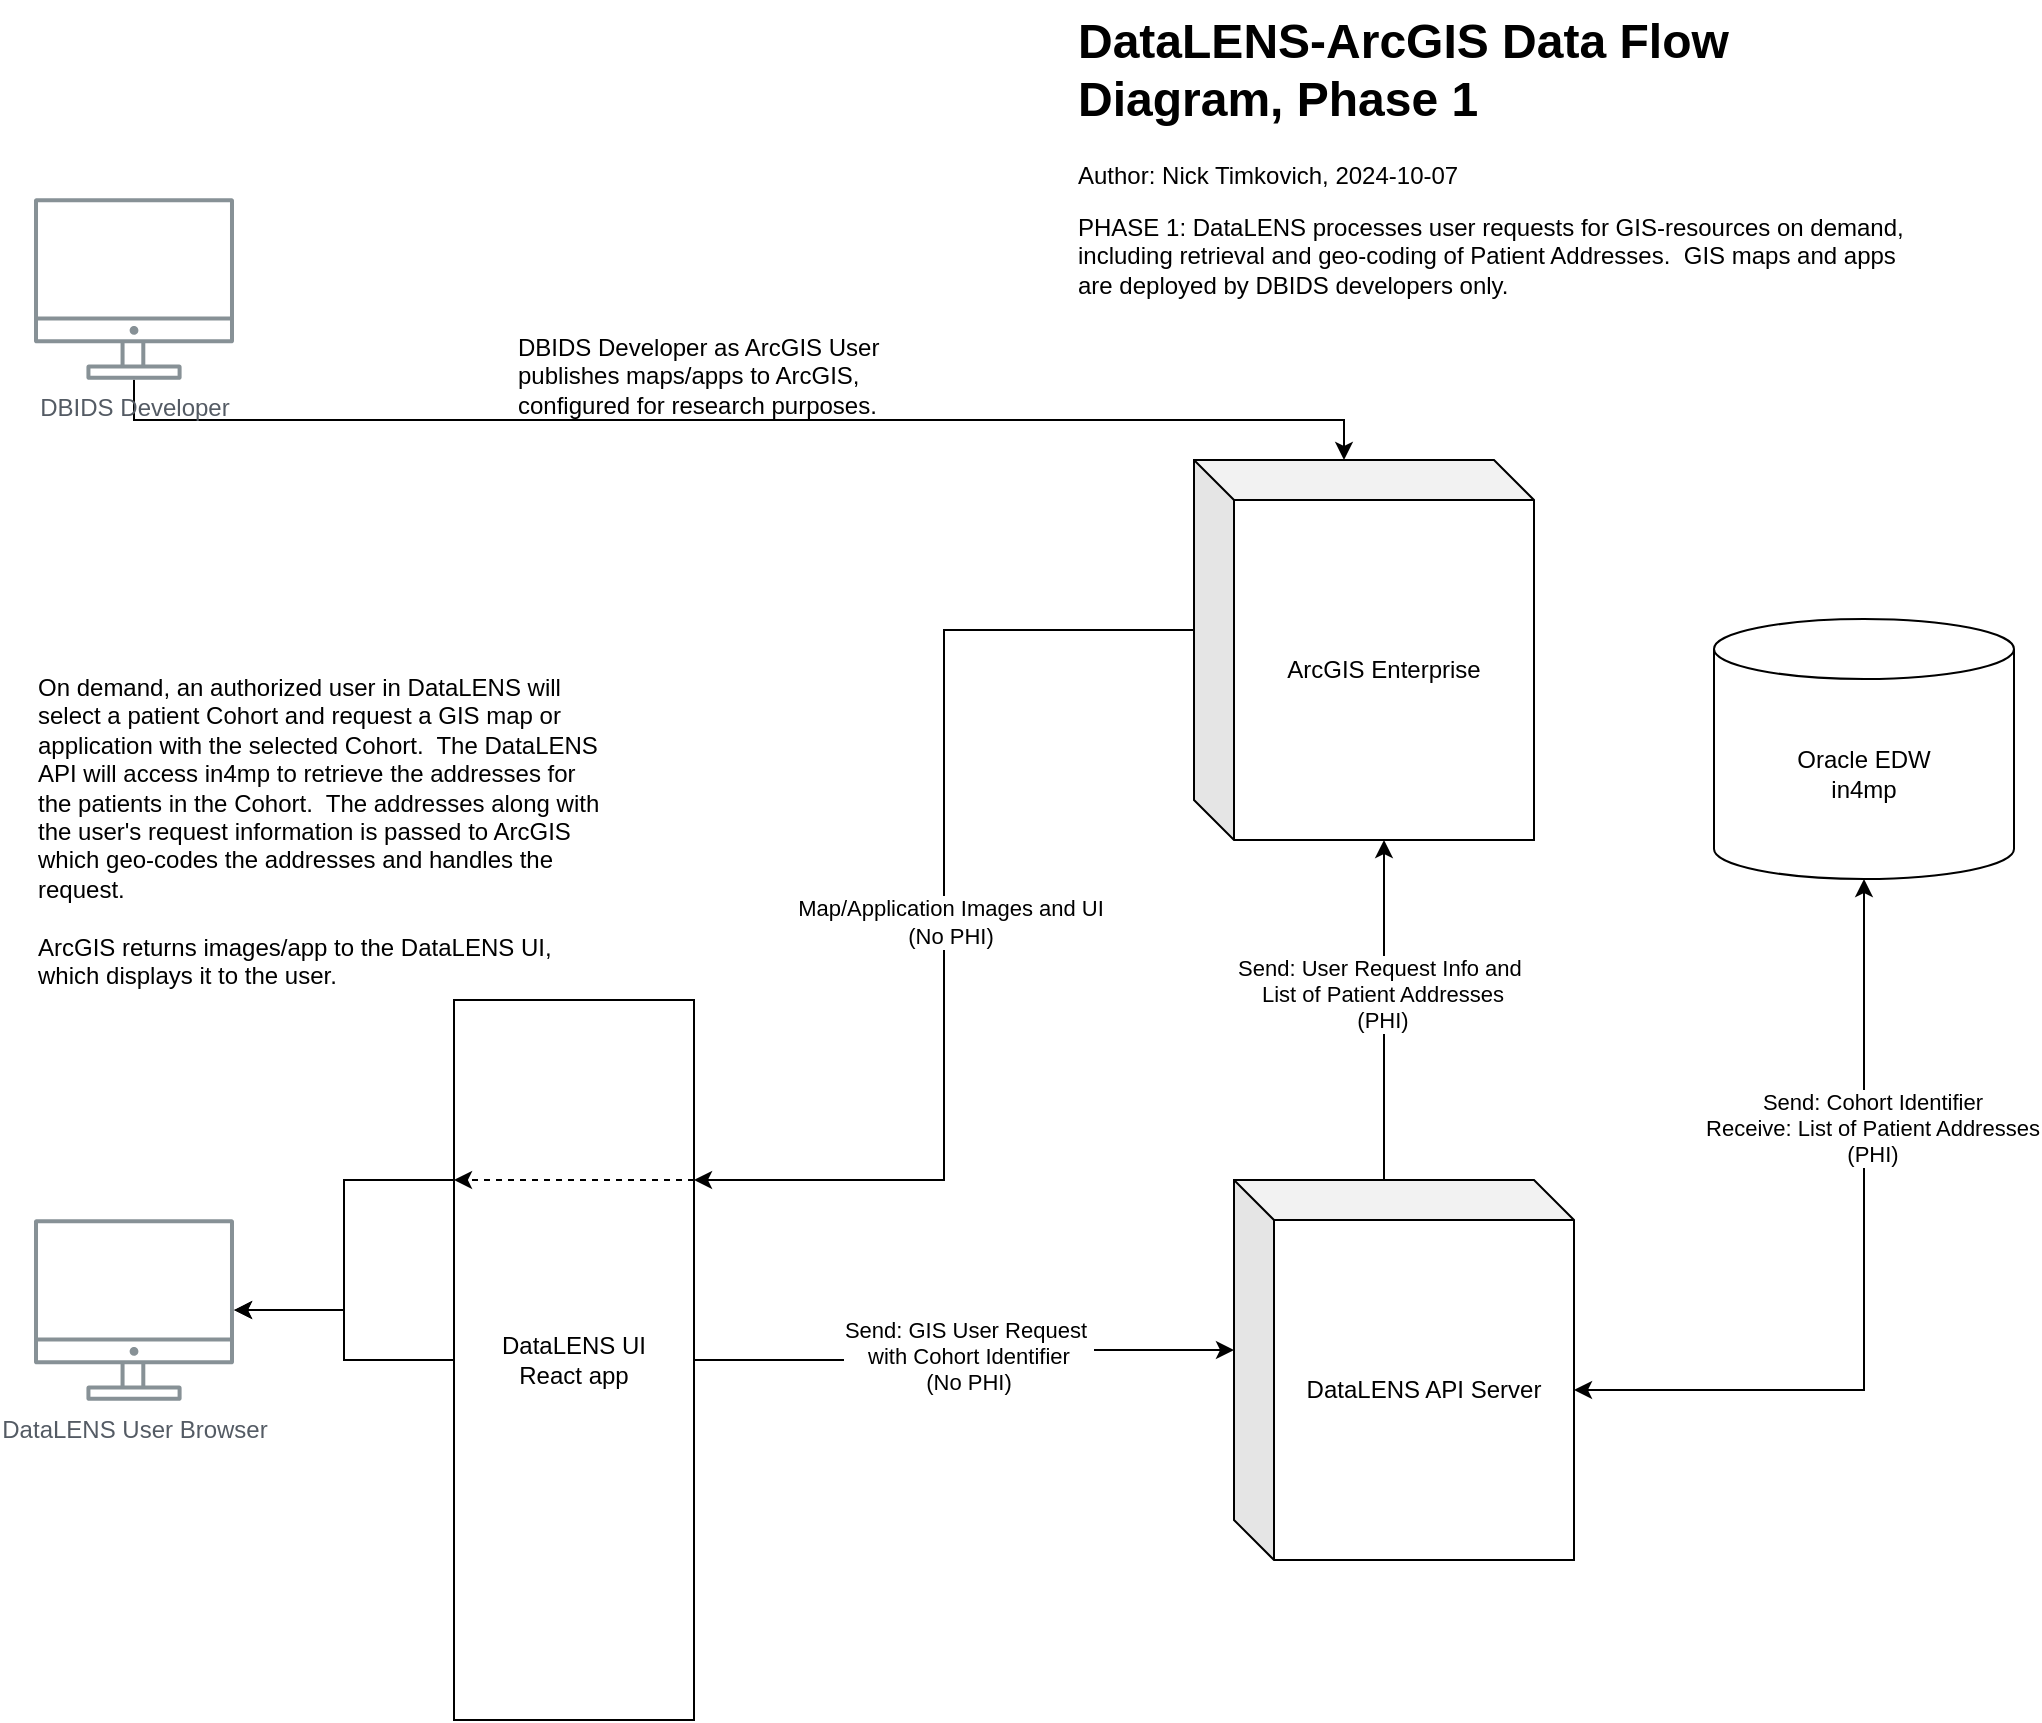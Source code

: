 <mxfile version="24.7.16" pages="2">
  <diagram name="Phase 1 Ad-Hoc Processing" id="2TKLxNtYmy6QfGoB0J_1">
    <mxGraphModel dx="2342" dy="791" grid="1" gridSize="10" guides="1" tooltips="1" connect="1" arrows="1" fold="1" page="1" pageScale="1" pageWidth="1100" pageHeight="850" math="0" shadow="0">
      <root>
        <mxCell id="0" />
        <mxCell id="1" parent="0" />
        <mxCell id="KiQSlgWOS6FslWwaCVDV-15" style="edgeStyle=orthogonalEdgeStyle;rounded=0;orthogonalLoop=1;jettySize=auto;html=1;exitX=0;exitY=0;exitDx=0;exitDy=85;exitPerimeter=0;entryX=1;entryY=0.25;entryDx=0;entryDy=0;" parent="1" source="KiQSlgWOS6FslWwaCVDV-1" target="KiQSlgWOS6FslWwaCVDV-13" edge="1">
          <mxGeometry relative="1" as="geometry" />
        </mxCell>
        <mxCell id="KiQSlgWOS6FslWwaCVDV-19" value="Map/Application Images and UI&lt;div&gt;(No PHI)&lt;/div&gt;" style="edgeLabel;html=1;align=center;verticalAlign=middle;resizable=0;points=[];" parent="KiQSlgWOS6FslWwaCVDV-15" vertex="1" connectable="0">
          <mxGeometry x="0.031" y="3" relative="1" as="geometry">
            <mxPoint as="offset" />
          </mxGeometry>
        </mxCell>
        <mxCell id="KiQSlgWOS6FslWwaCVDV-23" style="edgeStyle=orthogonalEdgeStyle;rounded=0;orthogonalLoop=1;jettySize=auto;html=1;exitX=0;exitY=0;exitDx=75;exitDy=0;exitPerimeter=0;startArrow=classic;startFill=1;endArrow=none;endFill=0;" parent="1" source="KiQSlgWOS6FslWwaCVDV-1" target="KiQSlgWOS6FslWwaCVDV-21" edge="1">
          <mxGeometry relative="1" as="geometry">
            <mxPoint x="190" y="340" as="targetPoint" />
          </mxGeometry>
        </mxCell>
        <mxCell id="KiQSlgWOS6FslWwaCVDV-1" value="ArcGIS Enterprise" style="shape=cube;whiteSpace=wrap;html=1;boundedLbl=1;backgroundOutline=1;darkOpacity=0.05;darkOpacity2=0.1;" parent="1" vertex="1">
          <mxGeometry x="590" y="380" width="170" height="190" as="geometry" />
        </mxCell>
        <mxCell id="KiQSlgWOS6FslWwaCVDV-2" value="Oracle EDW&lt;div&gt;in4mp&lt;/div&gt;" style="shape=cylinder3;whiteSpace=wrap;html=1;boundedLbl=1;backgroundOutline=1;size=15;" parent="1" vertex="1">
          <mxGeometry x="850" y="459.5" width="150" height="130" as="geometry" />
        </mxCell>
        <mxCell id="KiQSlgWOS6FslWwaCVDV-4" value="DataLENS User Browser" style="sketch=0;outlineConnect=0;gradientColor=none;fontColor=#545B64;strokeColor=none;fillColor=#879196;dashed=0;verticalLabelPosition=bottom;verticalAlign=top;align=center;html=1;fontSize=12;fontStyle=0;aspect=fixed;shape=mxgraph.aws4.illustration_desktop;pointerEvents=1" parent="1" vertex="1">
          <mxGeometry x="10" y="759.5" width="100" height="91" as="geometry" />
        </mxCell>
        <mxCell id="KiQSlgWOS6FslWwaCVDV-5" value="DataLENS API Server" style="shape=cube;whiteSpace=wrap;html=1;boundedLbl=1;backgroundOutline=1;darkOpacity=0.05;darkOpacity2=0.1;" parent="1" vertex="1">
          <mxGeometry x="610" y="740" width="170" height="190" as="geometry" />
        </mxCell>
        <mxCell id="KiQSlgWOS6FslWwaCVDV-10" style="edgeStyle=orthogonalEdgeStyle;rounded=0;orthogonalLoop=1;jettySize=auto;html=1;exitX=0;exitY=0;exitDx=170;exitDy=105;exitPerimeter=0;entryX=0.5;entryY=1;entryDx=0;entryDy=0;entryPerimeter=0;startArrow=classic;startFill=1;" parent="1" source="KiQSlgWOS6FslWwaCVDV-5" target="KiQSlgWOS6FslWwaCVDV-2" edge="1">
          <mxGeometry relative="1" as="geometry" />
        </mxCell>
        <mxCell id="KiQSlgWOS6FslWwaCVDV-17" value="Send: Cohort Identifier&lt;div&gt;Receive: List of Patient Addresses&lt;br&gt;(PHI)&lt;/div&gt;" style="edgeLabel;html=1;align=center;verticalAlign=middle;resizable=0;points=[];" parent="KiQSlgWOS6FslWwaCVDV-10" vertex="1" connectable="0">
          <mxGeometry x="0.38" y="-4" relative="1" as="geometry">
            <mxPoint as="offset" />
          </mxGeometry>
        </mxCell>
        <mxCell id="KiQSlgWOS6FslWwaCVDV-11" value="On demand, an authorized user in DataLENS will select a patient Cohort and request a GIS map or application with the selected Cohort.&amp;nbsp; The DataLENS API will access in4mp to retrieve the addresses for the patients in the Cohort.&amp;nbsp; The addresses along with the user&#39;s request information is passed to ArcGIS which geo-codes the addresses and handles the request.&lt;div&gt;&lt;br&gt;&lt;/div&gt;&lt;div&gt;ArcGIS returns images/app to the DataLENS UI, which displays it to the user.&lt;/div&gt;" style="text;html=1;align=left;verticalAlign=top;whiteSpace=wrap;rounded=0;" parent="1" vertex="1">
          <mxGeometry x="10" y="480" width="285" height="180" as="geometry" />
        </mxCell>
        <mxCell id="KiQSlgWOS6FslWwaCVDV-12" style="edgeStyle=orthogonalEdgeStyle;rounded=0;orthogonalLoop=1;jettySize=auto;html=1;exitX=0;exitY=0;exitDx=75;exitDy=0;exitPerimeter=0;entryX=0;entryY=0;entryDx=95;entryDy=190;entryPerimeter=0;" parent="1" source="KiQSlgWOS6FslWwaCVDV-5" target="KiQSlgWOS6FslWwaCVDV-1" edge="1">
          <mxGeometry relative="1" as="geometry" />
        </mxCell>
        <mxCell id="KiQSlgWOS6FslWwaCVDV-18" value="Send: User Request Info and&amp;nbsp;&lt;div&gt;List of Patient Addresses&lt;/div&gt;&lt;div&gt;(PHI)&lt;/div&gt;" style="edgeLabel;html=1;align=center;verticalAlign=middle;resizable=0;points=[];" parent="KiQSlgWOS6FslWwaCVDV-12" vertex="1" connectable="0">
          <mxGeometry x="0.1" y="1" relative="1" as="geometry">
            <mxPoint as="offset" />
          </mxGeometry>
        </mxCell>
        <mxCell id="KiQSlgWOS6FslWwaCVDV-16" style="edgeStyle=orthogonalEdgeStyle;rounded=0;orthogonalLoop=1;jettySize=auto;html=1;exitX=0;exitY=0.5;exitDx=0;exitDy=0;" parent="1" source="KiQSlgWOS6FslWwaCVDV-13" target="KiQSlgWOS6FslWwaCVDV-4" edge="1">
          <mxGeometry relative="1" as="geometry" />
        </mxCell>
        <mxCell id="JbJ4VXh62EH80LLIuKsD-1" style="edgeStyle=orthogonalEdgeStyle;rounded=0;orthogonalLoop=1;jettySize=auto;html=1;exitX=0;exitY=0.25;exitDx=0;exitDy=0;" edge="1" parent="1" source="KiQSlgWOS6FslWwaCVDV-13" target="KiQSlgWOS6FslWwaCVDV-4">
          <mxGeometry relative="1" as="geometry" />
        </mxCell>
        <mxCell id="KiQSlgWOS6FslWwaCVDV-13" value="DataLENS UI&lt;div&gt;React app&lt;/div&gt;" style="rounded=0;whiteSpace=wrap;html=1;" parent="1" vertex="1">
          <mxGeometry x="220" y="650" width="120" height="360" as="geometry" />
        </mxCell>
        <mxCell id="KiQSlgWOS6FslWwaCVDV-14" style="edgeStyle=orthogonalEdgeStyle;rounded=0;orthogonalLoop=1;jettySize=auto;html=1;exitX=1;exitY=0.5;exitDx=0;exitDy=0;entryX=0;entryY=0;entryDx=0;entryDy=85;entryPerimeter=0;" parent="1" source="KiQSlgWOS6FslWwaCVDV-13" target="KiQSlgWOS6FslWwaCVDV-5" edge="1">
          <mxGeometry relative="1" as="geometry" />
        </mxCell>
        <mxCell id="KiQSlgWOS6FslWwaCVDV-20" value="Send: GIS User Request&amp;nbsp;&lt;div&gt;with Cohort Identifier&lt;div&gt;(No PHI)&lt;/div&gt;&lt;/div&gt;" style="edgeLabel;html=1;align=center;verticalAlign=middle;resizable=0;points=[];" parent="KiQSlgWOS6FslWwaCVDV-14" vertex="1" connectable="0">
          <mxGeometry x="-0.004" y="-2" relative="1" as="geometry">
            <mxPoint as="offset" />
          </mxGeometry>
        </mxCell>
        <mxCell id="KiQSlgWOS6FslWwaCVDV-21" value="DBIDS Developer" style="sketch=0;outlineConnect=0;gradientColor=none;fontColor=#545B64;strokeColor=none;fillColor=#879196;dashed=0;verticalLabelPosition=bottom;verticalAlign=top;align=center;html=1;fontSize=12;fontStyle=0;aspect=fixed;shape=mxgraph.aws4.illustration_desktop;pointerEvents=1" parent="1" vertex="1">
          <mxGeometry x="10" y="249" width="100" height="91" as="geometry" />
        </mxCell>
        <mxCell id="KiQSlgWOS6FslWwaCVDV-24" value="DBIDS Developer as ArcGIS User publishes maps/apps to ArcGIS, configured for research purposes." style="text;html=1;align=left;verticalAlign=top;whiteSpace=wrap;rounded=0;" parent="1" vertex="1">
          <mxGeometry x="250" y="310" width="220" height="81" as="geometry" />
        </mxCell>
        <mxCell id="JbJ4VXh62EH80LLIuKsD-3" value="" style="endArrow=classic;html=1;rounded=0;exitX=1;exitY=0.25;exitDx=0;exitDy=0;entryX=0;entryY=0.25;entryDx=0;entryDy=0;dashed=1;" edge="1" parent="1" source="KiQSlgWOS6FslWwaCVDV-13" target="KiQSlgWOS6FslWwaCVDV-13">
          <mxGeometry width="50" height="50" relative="1" as="geometry">
            <mxPoint x="490" y="680" as="sourcePoint" />
            <mxPoint x="540" y="630" as="targetPoint" />
          </mxGeometry>
        </mxCell>
        <mxCell id="s1P883GEBdy_Ih07scDH-1" value="&lt;h1 style=&quot;margin-top: 0px;&quot;&gt;DataLENS-ArcGIS Data Flow Diagram, Phase 1&lt;/h1&gt;&lt;p&gt;Author: Nick Timkovich, 2024-10-07&lt;/p&gt;&lt;p&gt;PHASE 1: DataLENS processes user requests for GIS-resources on demand, including retrieval and geo-coding of Patient Addresses.&amp;nbsp; GIS maps and apps are deployed by DBIDS developers only.&lt;/p&gt;" style="text;html=1;whiteSpace=wrap;overflow=hidden;rounded=0;" vertex="1" parent="1">
          <mxGeometry x="530" y="150" width="430" height="160" as="geometry" />
        </mxCell>
      </root>
    </mxGraphModel>
  </diagram>
  <diagram name="Phase 2 Pre-Processing" id="gf8R-cyojjuzOPENsRs1">
    <mxGraphModel dx="2342" dy="791" grid="1" gridSize="10" guides="1" tooltips="1" connect="1" arrows="1" fold="1" page="1" pageScale="1" pageWidth="1100" pageHeight="850" math="0" shadow="0">
      <root>
        <mxCell id="OD0X_nnX2S9IneoeOlzm-0" />
        <mxCell id="OD0X_nnX2S9IneoeOlzm-1" parent="OD0X_nnX2S9IneoeOlzm-0" />
        <mxCell id="OD0X_nnX2S9IneoeOlzm-2" style="edgeStyle=orthogonalEdgeStyle;rounded=0;orthogonalLoop=1;jettySize=auto;html=1;exitX=0;exitY=0;exitDx=0;exitDy=85;exitPerimeter=0;entryX=1;entryY=0.25;entryDx=0;entryDy=0;" edge="1" parent="OD0X_nnX2S9IneoeOlzm-1" source="OD0X_nnX2S9IneoeOlzm-5" target="OD0X_nnX2S9IneoeOlzm-20">
          <mxGeometry relative="1" as="geometry" />
        </mxCell>
        <mxCell id="OD0X_nnX2S9IneoeOlzm-3" value="Map/Application Images and UI&lt;div&gt;(No PHI)&lt;/div&gt;" style="edgeLabel;html=1;align=center;verticalAlign=middle;resizable=0;points=[];" vertex="1" connectable="0" parent="OD0X_nnX2S9IneoeOlzm-2">
          <mxGeometry x="0.031" y="3" relative="1" as="geometry">
            <mxPoint as="offset" />
          </mxGeometry>
        </mxCell>
        <mxCell id="OD0X_nnX2S9IneoeOlzm-4" style="edgeStyle=orthogonalEdgeStyle;rounded=0;orthogonalLoop=1;jettySize=auto;html=1;exitX=0;exitY=0;exitDx=75;exitDy=0;exitPerimeter=0;startArrow=classic;startFill=1;endArrow=none;endFill=0;" edge="1" parent="OD0X_nnX2S9IneoeOlzm-1" source="OD0X_nnX2S9IneoeOlzm-5" target="OD0X_nnX2S9IneoeOlzm-23">
          <mxGeometry relative="1" as="geometry">
            <mxPoint x="190" y="340" as="targetPoint" />
          </mxGeometry>
        </mxCell>
        <mxCell id="OD0X_nnX2S9IneoeOlzm-5" value="ArcGIS Enterprise" style="shape=cube;whiteSpace=wrap;html=1;boundedLbl=1;backgroundOutline=1;darkOpacity=0.05;darkOpacity2=0.1;" vertex="1" parent="OD0X_nnX2S9IneoeOlzm-1">
          <mxGeometry x="520" y="420" width="170" height="190" as="geometry" />
        </mxCell>
        <mxCell id="OD0X_nnX2S9IneoeOlzm-6" value="Oracle EDW&lt;div&gt;in4mp&lt;/div&gt;" style="shape=cylinder3;whiteSpace=wrap;html=1;boundedLbl=1;backgroundOutline=1;size=15;" vertex="1" parent="OD0X_nnX2S9IneoeOlzm-1">
          <mxGeometry x="950" y="459.5" width="150" height="130" as="geometry" />
        </mxCell>
        <mxCell id="OD0X_nnX2S9IneoeOlzm-7" value="Control-M" style="shape=cube;whiteSpace=wrap;html=1;boundedLbl=1;backgroundOutline=1;darkOpacity=0.05;darkOpacity2=0.1;" vertex="1" parent="OD0X_nnX2S9IneoeOlzm-1">
          <mxGeometry x="830" y="200" width="170" height="140" as="geometry" />
        </mxCell>
        <mxCell id="OD0X_nnX2S9IneoeOlzm-8" value="DataLENS User Browser" style="sketch=0;outlineConnect=0;gradientColor=none;fontColor=#545B64;strokeColor=none;fillColor=#879196;dashed=0;verticalLabelPosition=bottom;verticalAlign=top;align=center;html=1;fontSize=12;fontStyle=0;aspect=fixed;shape=mxgraph.aws4.illustration_desktop;pointerEvents=1" vertex="1" parent="OD0X_nnX2S9IneoeOlzm-1">
          <mxGeometry x="10" y="759.5" width="100" height="91" as="geometry" />
        </mxCell>
        <mxCell id="OD0X_nnX2S9IneoeOlzm-9" value="DataLENS API Server" style="shape=cube;whiteSpace=wrap;html=1;boundedLbl=1;backgroundOutline=1;darkOpacity=0.05;darkOpacity2=0.1;" vertex="1" parent="OD0X_nnX2S9IneoeOlzm-1">
          <mxGeometry x="590" y="750" width="170" height="190" as="geometry" />
        </mxCell>
        <mxCell id="OD0X_nnX2S9IneoeOlzm-10" style="edgeStyle=orthogonalEdgeStyle;rounded=0;orthogonalLoop=1;jettySize=auto;html=1;exitX=0;exitY=0;exitDx=95;exitDy=140;exitPerimeter=0;entryX=0.5;entryY=0;entryDx=0;entryDy=0;entryPerimeter=0;" edge="1" parent="OD0X_nnX2S9IneoeOlzm-1" source="OD0X_nnX2S9IneoeOlzm-7" target="OD0X_nnX2S9IneoeOlzm-6">
          <mxGeometry relative="1" as="geometry" />
        </mxCell>
        <mxCell id="WDDbd7af9x_EA4vJCIe5-0" value="Job Control" style="edgeLabel;html=1;align=center;verticalAlign=middle;resizable=0;points=[];" vertex="1" connectable="0" parent="OD0X_nnX2S9IneoeOlzm-10">
          <mxGeometry x="-0.088" y="2" relative="1" as="geometry">
            <mxPoint y="1" as="offset" />
          </mxGeometry>
        </mxCell>
        <mxCell id="OD0X_nnX2S9IneoeOlzm-11" style="edgeStyle=orthogonalEdgeStyle;rounded=0;orthogonalLoop=1;jettySize=auto;html=1;exitX=0;exitY=0.5;exitDx=0;exitDy=0;exitPerimeter=0;entryX=0;entryY=0;entryDx=170;entryDy=105;entryPerimeter=0;startArrow=classic;startFill=1;" edge="1" parent="OD0X_nnX2S9IneoeOlzm-1" source="OD0X_nnX2S9IneoeOlzm-6" target="OD0X_nnX2S9IneoeOlzm-5">
          <mxGeometry relative="1" as="geometry" />
        </mxCell>
        <mxCell id="OD0X_nnX2S9IneoeOlzm-12" value="Send Patient Addresses&lt;div&gt;Receive: Geo-coded Addresses&lt;/div&gt;&lt;div&gt;(PHI)&lt;/div&gt;" style="edgeLabel;html=1;align=center;verticalAlign=middle;resizable=0;points=[];" vertex="1" connectable="0" parent="OD0X_nnX2S9IneoeOlzm-11">
          <mxGeometry x="0.003" y="1" relative="1" as="geometry">
            <mxPoint x="-1" y="2" as="offset" />
          </mxGeometry>
        </mxCell>
        <mxCell id="OD0X_nnX2S9IneoeOlzm-13" value="Control-M will run nightly job to geocode all patient addresses in the EDW.&amp;nbsp; Addresses are sent from the EDW data store (in4mp) to ArcGIS, which returns the geospatial data for each address, which in turn gets stored in the EDW." style="text;html=1;align=left;verticalAlign=top;whiteSpace=wrap;rounded=0;" vertex="1" parent="OD0X_nnX2S9IneoeOlzm-1">
          <mxGeometry x="540" y="200" width="280" height="90" as="geometry" />
        </mxCell>
        <mxCell id="OD0X_nnX2S9IneoeOlzm-14" style="edgeStyle=orthogonalEdgeStyle;rounded=0;orthogonalLoop=1;jettySize=auto;html=1;exitX=0;exitY=0;exitDx=170;exitDy=105;exitPerimeter=0;entryX=0.5;entryY=1;entryDx=0;entryDy=0;entryPerimeter=0;startArrow=classic;startFill=1;" edge="1" parent="OD0X_nnX2S9IneoeOlzm-1" source="OD0X_nnX2S9IneoeOlzm-9" target="OD0X_nnX2S9IneoeOlzm-6">
          <mxGeometry relative="1" as="geometry" />
        </mxCell>
        <mxCell id="OD0X_nnX2S9IneoeOlzm-15" value="Send: Cohort Identifier&lt;div&gt;Receive: List of Geo-Coded Patient Addresses&lt;br&gt;(PHI)&lt;/div&gt;" style="edgeLabel;html=1;align=center;verticalAlign=middle;resizable=0;points=[];" vertex="1" connectable="0" parent="OD0X_nnX2S9IneoeOlzm-14">
          <mxGeometry x="0.38" y="-4" relative="1" as="geometry">
            <mxPoint as="offset" />
          </mxGeometry>
        </mxCell>
        <mxCell id="OD0X_nnX2S9IneoeOlzm-16" value="On demand, an authorized user in DataLENS will select a patient Cohort and request a GIS map or application with the selected Cohort.&amp;nbsp; The API will access in4mp to retrieve the geospatial data for the patients in the Cohort.&amp;nbsp; That geospatial data is passed back to ArcGIS along with other parameters detailing the requested map/application.&lt;div&gt;&lt;br&gt;&lt;/div&gt;&lt;div&gt;ArcGIS returns data/images/app to the DataLENS UI, which displays it to the user.&lt;/div&gt;" style="text;html=1;align=left;verticalAlign=top;whiteSpace=wrap;rounded=0;" vertex="1" parent="OD0X_nnX2S9IneoeOlzm-1">
          <mxGeometry x="100" y="450" width="285" height="180" as="geometry" />
        </mxCell>
        <mxCell id="OD0X_nnX2S9IneoeOlzm-17" style="edgeStyle=orthogonalEdgeStyle;rounded=0;orthogonalLoop=1;jettySize=auto;html=1;exitX=0;exitY=0;exitDx=75;exitDy=0;exitPerimeter=0;entryX=0;entryY=0;entryDx=95;entryDy=190;entryPerimeter=0;" edge="1" parent="OD0X_nnX2S9IneoeOlzm-1" source="OD0X_nnX2S9IneoeOlzm-9" target="OD0X_nnX2S9IneoeOlzm-5">
          <mxGeometry relative="1" as="geometry" />
        </mxCell>
        <mxCell id="OD0X_nnX2S9IneoeOlzm-18" value="PHI" style="edgeLabel;html=1;align=center;verticalAlign=middle;resizable=0;points=[];" vertex="1" connectable="0" parent="OD0X_nnX2S9IneoeOlzm-17">
          <mxGeometry x="0.1" y="1" relative="1" as="geometry">
            <mxPoint as="offset" />
          </mxGeometry>
        </mxCell>
        <mxCell id="OD0X_nnX2S9IneoeOlzm-19" style="edgeStyle=orthogonalEdgeStyle;rounded=0;orthogonalLoop=1;jettySize=auto;html=1;exitX=0;exitY=0.5;exitDx=0;exitDy=0;" edge="1" parent="OD0X_nnX2S9IneoeOlzm-1" source="OD0X_nnX2S9IneoeOlzm-20" target="OD0X_nnX2S9IneoeOlzm-8">
          <mxGeometry relative="1" as="geometry" />
        </mxCell>
        <mxCell id="b1bl5JxBezCRY2_NEiGZ-1" style="edgeStyle=orthogonalEdgeStyle;rounded=0;orthogonalLoop=1;jettySize=auto;html=1;exitX=0;exitY=0.25;exitDx=0;exitDy=0;" edge="1" parent="OD0X_nnX2S9IneoeOlzm-1" source="OD0X_nnX2S9IneoeOlzm-20" target="OD0X_nnX2S9IneoeOlzm-8">
          <mxGeometry relative="1" as="geometry" />
        </mxCell>
        <mxCell id="OD0X_nnX2S9IneoeOlzm-20" value="DataLENS UI&lt;div&gt;React app&lt;/div&gt;" style="rounded=0;whiteSpace=wrap;html=1;" vertex="1" parent="OD0X_nnX2S9IneoeOlzm-1">
          <mxGeometry x="220" y="650" width="120" height="360" as="geometry" />
        </mxCell>
        <mxCell id="OD0X_nnX2S9IneoeOlzm-21" style="edgeStyle=orthogonalEdgeStyle;rounded=0;orthogonalLoop=1;jettySize=auto;html=1;exitX=1;exitY=0.5;exitDx=0;exitDy=0;entryX=0;entryY=0;entryDx=0;entryDy=85;entryPerimeter=0;" edge="1" parent="OD0X_nnX2S9IneoeOlzm-1" source="OD0X_nnX2S9IneoeOlzm-20" target="OD0X_nnX2S9IneoeOlzm-9">
          <mxGeometry relative="1" as="geometry" />
        </mxCell>
        <mxCell id="OD0X_nnX2S9IneoeOlzm-22" value="Send: GIS User Request&amp;nbsp;&lt;div&gt;with Cohort Identifier&lt;div&gt;(No PHI)&lt;/div&gt;&lt;/div&gt;" style="edgeLabel;html=1;align=center;verticalAlign=middle;resizable=0;points=[];" vertex="1" connectable="0" parent="OD0X_nnX2S9IneoeOlzm-21">
          <mxGeometry x="-0.004" y="-2" relative="1" as="geometry">
            <mxPoint as="offset" />
          </mxGeometry>
        </mxCell>
        <mxCell id="OD0X_nnX2S9IneoeOlzm-23" value="ArcGIS Desktop User" style="sketch=0;outlineConnect=0;gradientColor=none;fontColor=#545B64;strokeColor=none;fillColor=#879196;dashed=0;verticalLabelPosition=bottom;verticalAlign=top;align=center;html=1;fontSize=12;fontStyle=0;aspect=fixed;shape=mxgraph.aws4.illustration_desktop;pointerEvents=1" vertex="1" parent="OD0X_nnX2S9IneoeOlzm-1">
          <mxGeometry x="10" y="249" width="100" height="91" as="geometry" />
        </mxCell>
        <mxCell id="OD0X_nnX2S9IneoeOlzm-24" value="Named ArcGIS User publishes maps/apps to ArcGIS, configured for research purposes. (Phase 2 option: UAB GIS developer publishes to ArcGIS instead of DBIDS Dev acting on their behalf)" style="text;html=1;align=left;verticalAlign=top;whiteSpace=wrap;rounded=0;" vertex="1" parent="OD0X_nnX2S9IneoeOlzm-1">
          <mxGeometry x="180" y="310" width="270" height="100" as="geometry" />
        </mxCell>
        <mxCell id="b1bl5JxBezCRY2_NEiGZ-0" value="" style="endArrow=classic;html=1;rounded=0;exitX=1;exitY=0.25;exitDx=0;exitDy=0;entryX=0;entryY=0.25;entryDx=0;entryDy=0;dashed=1;" edge="1" parent="OD0X_nnX2S9IneoeOlzm-1">
          <mxGeometry width="50" height="50" relative="1" as="geometry">
            <mxPoint x="340" y="740" as="sourcePoint" />
            <mxPoint x="220" y="740" as="targetPoint" />
          </mxGeometry>
        </mxCell>
        <mxCell id="sFfpw_SODdlCgDELwY66-0" value="&lt;h1 style=&quot;margin-top: 0px;&quot;&gt;DataLENS-ArcGIS Data Flow Diagram, Phase 2&lt;/h1&gt;&lt;p&gt;Author: Nick Timkovich, 2024-10-07&lt;/p&gt;&lt;p&gt;PHASE 2: DataLENS processes user requests for GIS-resources on demand, but Patient Addresses are geo-coded nightly as a pre-processing step.&amp;nbsp; GIS maps and apps are deployed by DBIDS developers or named GIS developers.&lt;/p&gt;" style="text;html=1;whiteSpace=wrap;overflow=hidden;rounded=0;" vertex="1" parent="OD0X_nnX2S9IneoeOlzm-1">
          <mxGeometry x="50" y="40" width="430" height="160" as="geometry" />
        </mxCell>
      </root>
    </mxGraphModel>
  </diagram>
</mxfile>
